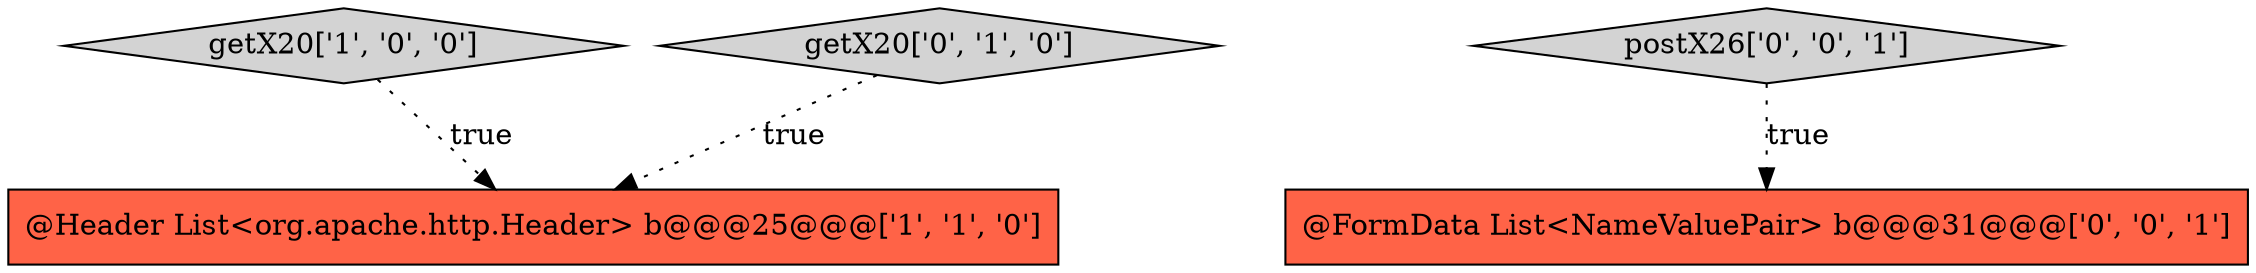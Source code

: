 digraph {
1 [style = filled, label = "@Header List<org.apache.http.Header> b@@@25@@@['1', '1', '0']", fillcolor = tomato, shape = box image = "AAA0AAABBB1BBB"];
3 [style = filled, label = "@FormData List<NameValuePair> b@@@31@@@['0', '0', '1']", fillcolor = tomato, shape = box image = "AAA0AAABBB3BBB"];
0 [style = filled, label = "getX20['1', '0', '0']", fillcolor = lightgray, shape = diamond image = "AAA0AAABBB1BBB"];
2 [style = filled, label = "getX20['0', '1', '0']", fillcolor = lightgray, shape = diamond image = "AAA0AAABBB2BBB"];
4 [style = filled, label = "postX26['0', '0', '1']", fillcolor = lightgray, shape = diamond image = "AAA0AAABBB3BBB"];
4->3 [style = dotted, label="true"];
2->1 [style = dotted, label="true"];
0->1 [style = dotted, label="true"];
}
